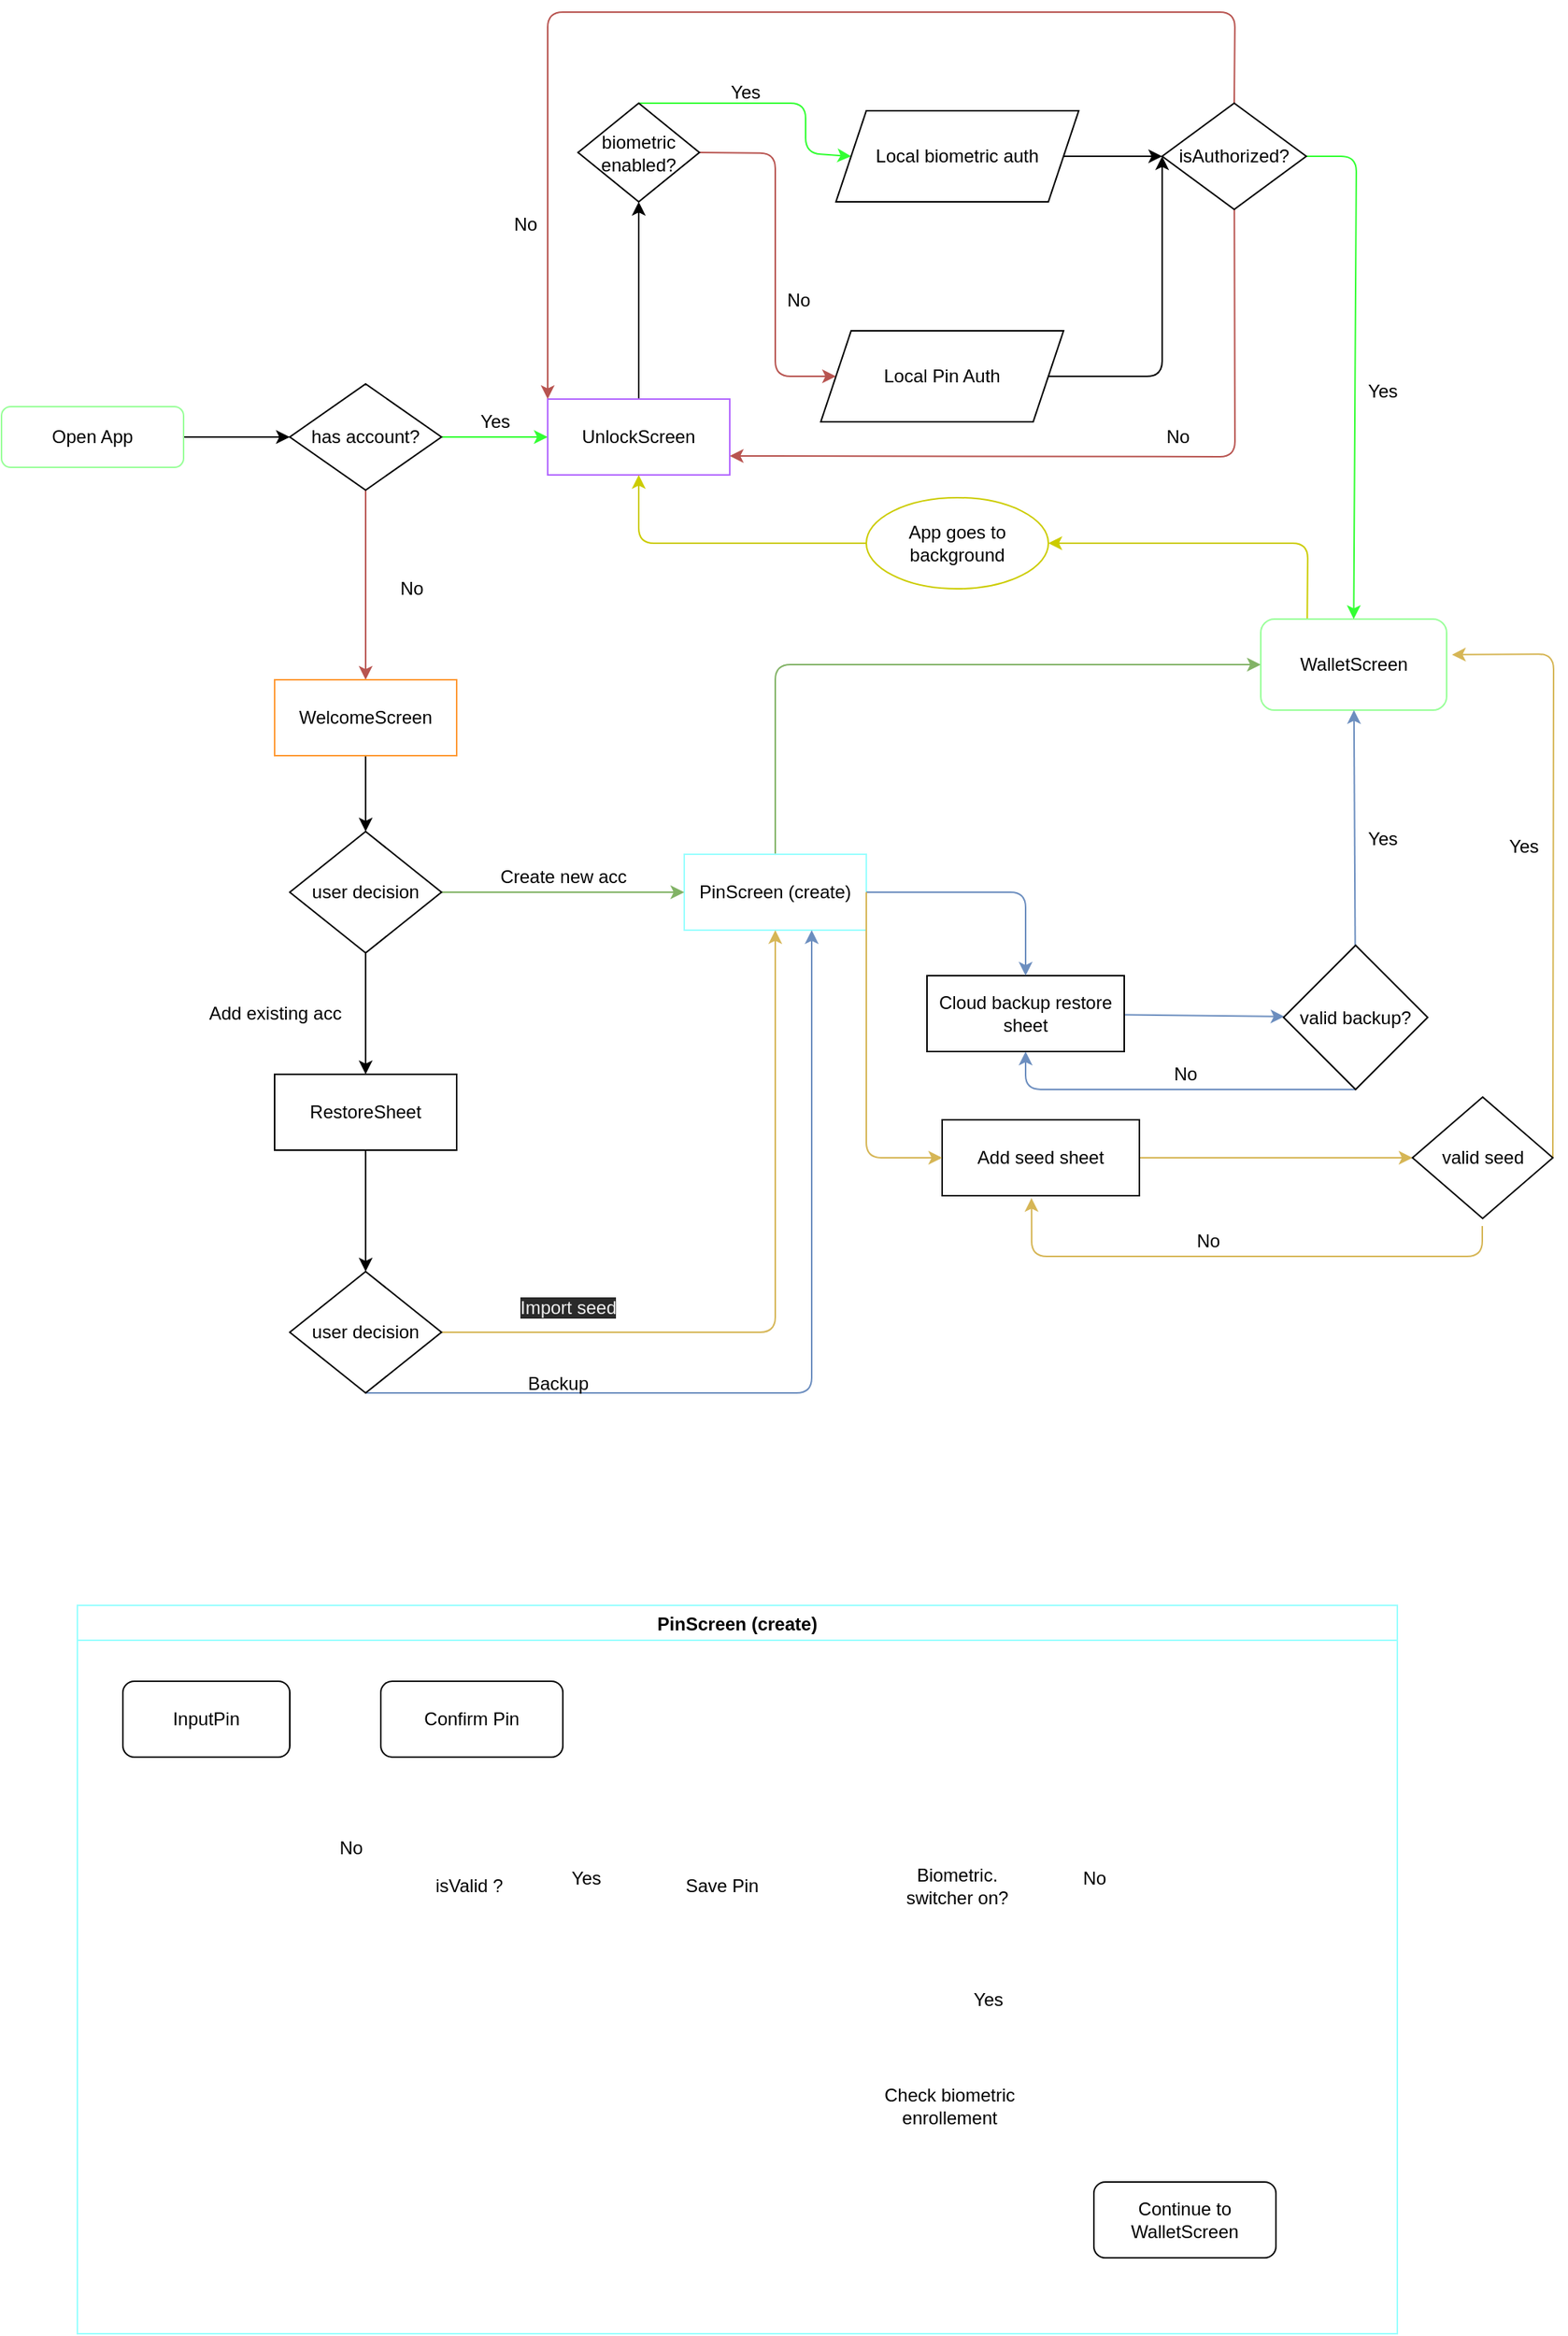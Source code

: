 <mxfile>
    <diagram id="BcZ6OhFa7y1j6hDmVXnf" name="Page-1">
        <mxGraphModel dx="938" dy="1802" grid="1" gridSize="10" guides="1" tooltips="1" connect="1" arrows="1" fold="1" page="1" pageScale="1" pageWidth="850" pageHeight="1100" background="none" math="0" shadow="0">
            <root>
                <mxCell id="0"/>
                <mxCell id="1" parent="0"/>
                <mxCell id="15" style="edgeStyle=none;html=1;exitX=1;exitY=0.5;exitDx=0;exitDy=0;" edge="1" parent="1" source="12" target="13">
                    <mxGeometry relative="1" as="geometry"/>
                </mxCell>
                <mxCell id="12" value="Open App" style="rounded=1;whiteSpace=wrap;html=1;fillColor=none;strokeColor=#99FF99;" vertex="1" parent="1">
                    <mxGeometry x="40" y="80" width="120" height="40" as="geometry"/>
                </mxCell>
                <mxCell id="16" style="edgeStyle=none;html=1;exitX=1;exitY=0.5;exitDx=0;exitDy=0;entryX=0;entryY=0.5;entryDx=0;entryDy=0;strokeColor=#33FF33;" edge="1" parent="1" source="13" target="14">
                    <mxGeometry relative="1" as="geometry">
                        <mxPoint x="390" y="100" as="targetPoint"/>
                    </mxGeometry>
                </mxCell>
                <mxCell id="17" style="edgeStyle=none;html=1;exitX=0.5;exitY=1;exitDx=0;exitDy=0;entryX=0.5;entryY=0;entryDx=0;entryDy=0;fillColor=#f8cecc;strokeColor=#b85450;" edge="1" parent="1" source="13">
                    <mxGeometry relative="1" as="geometry">
                        <mxPoint x="280" y="260" as="targetPoint"/>
                    </mxGeometry>
                </mxCell>
                <mxCell id="13" value="has account?" style="rhombus;whiteSpace=wrap;html=1;fillColor=none;" vertex="1" parent="1">
                    <mxGeometry x="230" y="65" width="100" height="70" as="geometry"/>
                </mxCell>
                <mxCell id="63" style="edgeStyle=none;html=1;entryX=0.5;entryY=1;entryDx=0;entryDy=0;" edge="1" parent="1" source="14" target="62">
                    <mxGeometry relative="1" as="geometry"/>
                </mxCell>
                <mxCell id="14" value="UnlockScreen" style="rounded=0;whiteSpace=wrap;html=1;fillColor=none;strokeColor=#B266FF;" vertex="1" parent="1">
                    <mxGeometry x="400" y="75" width="120" height="50" as="geometry"/>
                </mxCell>
                <mxCell id="18" value="Yes" style="text;html=1;align=center;verticalAlign=middle;resizable=0;points=[];autosize=1;strokeColor=none;fillColor=none;" vertex="1" parent="1">
                    <mxGeometry x="345" y="80" width="40" height="20" as="geometry"/>
                </mxCell>
                <mxCell id="19" value="No" style="text;html=1;align=center;verticalAlign=middle;resizable=0;points=[];autosize=1;strokeColor=none;fillColor=none;" vertex="1" parent="1">
                    <mxGeometry x="295" y="190" width="30" height="20" as="geometry"/>
                </mxCell>
                <mxCell id="34" style="edgeStyle=none;html=1;entryX=0.5;entryY=0;entryDx=0;entryDy=0;" edge="1" parent="1" source="20" target="26">
                    <mxGeometry relative="1" as="geometry"/>
                </mxCell>
                <mxCell id="20" value="WelcomeScreen" style="rounded=0;whiteSpace=wrap;html=1;fillColor=none;strokeColor=#FF9933;" vertex="1" parent="1">
                    <mxGeometry x="220" y="260" width="120" height="50" as="geometry"/>
                </mxCell>
                <mxCell id="55" style="edgeStyle=none;html=1;entryX=0;entryY=0.5;entryDx=0;entryDy=0;fillColor=#d5e8d4;strokeColor=#82b366;" edge="1" parent="1" source="23" target="58">
                    <mxGeometry relative="1" as="geometry">
                        <mxPoint x="550" y="280" as="targetPoint"/>
                        <Array as="points">
                            <mxPoint x="550" y="250"/>
                        </Array>
                    </mxGeometry>
                </mxCell>
                <mxCell id="23" value="PinScreen (create)" style="rounded=0;whiteSpace=wrap;html=1;fillColor=none;strokeColor=#99FFFF;" vertex="1" parent="1">
                    <mxGeometry x="490" y="375" width="120" height="50" as="geometry"/>
                </mxCell>
                <mxCell id="40" style="edgeStyle=none;html=1;entryX=0.5;entryY=0;entryDx=0;entryDy=0;" edge="1" parent="1" source="24">
                    <mxGeometry relative="1" as="geometry">
                        <mxPoint x="280" y="650" as="targetPoint"/>
                    </mxGeometry>
                </mxCell>
                <mxCell id="24" value="RestoreSheet" style="rounded=0;whiteSpace=wrap;html=1;fillColor=none;" vertex="1" parent="1">
                    <mxGeometry x="220" y="520" width="120" height="50" as="geometry"/>
                </mxCell>
                <mxCell id="32" style="edgeStyle=none;html=1;entryX=0;entryY=0.5;entryDx=0;entryDy=0;fillColor=#d5e8d4;strokeColor=#82b366;" edge="1" parent="1" source="26" target="23">
                    <mxGeometry relative="1" as="geometry"/>
                </mxCell>
                <mxCell id="33" style="edgeStyle=none;html=1;" edge="1" parent="1" source="26" target="24">
                    <mxGeometry relative="1" as="geometry"/>
                </mxCell>
                <mxCell id="26" value="user decision" style="rhombus;whiteSpace=wrap;html=1;fillColor=none;" vertex="1" parent="1">
                    <mxGeometry x="230" y="360" width="100" height="80" as="geometry"/>
                </mxCell>
                <mxCell id="36" value="Create new acc" style="text;html=1;align=center;verticalAlign=middle;resizable=0;points=[];autosize=1;strokeColor=none;fillColor=none;" vertex="1" parent="1">
                    <mxGeometry x="360" y="380" width="100" height="20" as="geometry"/>
                </mxCell>
                <mxCell id="38" value="Add existing acc" style="text;html=1;align=center;verticalAlign=middle;resizable=0;points=[];autosize=1;strokeColor=none;fillColor=none;" vertex="1" parent="1">
                    <mxGeometry x="170" y="470" width="100" height="20" as="geometry"/>
                </mxCell>
                <mxCell id="43" style="edgeStyle=none;html=1;exitX=1;exitY=0.5;exitDx=0;exitDy=0;fillColor=#fff2cc;strokeColor=#d6b656;" edge="1" parent="1" source="41" target="23">
                    <mxGeometry relative="1" as="geometry">
                        <mxPoint x="430" y="750" as="targetPoint"/>
                        <Array as="points">
                            <mxPoint x="500" y="690"/>
                            <mxPoint x="550" y="690"/>
                        </Array>
                    </mxGeometry>
                </mxCell>
                <mxCell id="46" style="edgeStyle=none;html=1;entryX=0.7;entryY=1;entryDx=0;entryDy=0;exitX=0.5;exitY=1;exitDx=0;exitDy=0;fillColor=#dae8fc;strokeColor=#6c8ebf;entryPerimeter=0;" edge="1" parent="1" source="41" target="23">
                    <mxGeometry relative="1" as="geometry">
                        <Array as="points">
                            <mxPoint x="574" y="730"/>
                        </Array>
                    </mxGeometry>
                </mxCell>
                <mxCell id="41" value="user decision" style="rhombus;whiteSpace=wrap;html=1;fillColor=none;" vertex="1" parent="1">
                    <mxGeometry x="230" y="650" width="100" height="80" as="geometry"/>
                </mxCell>
                <mxCell id="44" value="&lt;meta charset=&quot;utf-8&quot;&gt;&lt;span style=&quot;color: rgb(240, 240, 240); font-family: helvetica; font-size: 12px; font-style: normal; font-weight: 400; letter-spacing: normal; text-align: center; text-indent: 0px; text-transform: none; word-spacing: 0px; background-color: rgb(42, 42, 42); display: inline; float: none;&quot;&gt;Import seed&lt;/span&gt;" style="text;whiteSpace=wrap;html=1;" vertex="1" parent="1">
                    <mxGeometry x="380" y="660" width="90" height="30" as="geometry"/>
                </mxCell>
                <mxCell id="131" value="" style="edgeStyle=none;html=1;fillColor=#dae8fc;strokeColor=#6c8ebf;" edge="1" parent="1" source="45" target="130">
                    <mxGeometry relative="1" as="geometry"/>
                </mxCell>
                <mxCell id="45" value="Cloud backup restore sheet" style="rounded=0;whiteSpace=wrap;html=1;fillColor=none;" vertex="1" parent="1">
                    <mxGeometry x="650" y="455" width="130" height="50" as="geometry"/>
                </mxCell>
                <mxCell id="49" value="&lt;div style=&quot;text-align: center&quot;&gt;&lt;span&gt;&lt;font face=&quot;helvetica&quot;&gt;Backup&lt;/font&gt;&lt;/span&gt;&lt;/div&gt;" style="text;whiteSpace=wrap;html=1;" vertex="1" parent="1">
                    <mxGeometry x="385" y="710" width="90" height="30" as="geometry"/>
                </mxCell>
                <mxCell id="51" style="edgeStyle=none;html=1;entryX=0.5;entryY=0;entryDx=0;entryDy=0;exitX=1;exitY=0.5;exitDx=0;exitDy=0;fillColor=#dae8fc;strokeColor=#6c8ebf;" edge="1" parent="1" source="23" target="45">
                    <mxGeometry relative="1" as="geometry">
                        <mxPoint x="290" y="740" as="sourcePoint"/>
                        <mxPoint x="584" y="435" as="targetPoint"/>
                        <Array as="points">
                            <mxPoint x="715" y="400"/>
                        </Array>
                    </mxGeometry>
                </mxCell>
                <mxCell id="138" style="edgeStyle=none;html=1;exitX=1;exitY=0.5;exitDx=0;exitDy=0;entryX=0;entryY=0.5;entryDx=0;entryDy=0;strokeColor=#d6b656;fillColor=#fff2cc;" edge="1" parent="1" source="52" target="136">
                    <mxGeometry relative="1" as="geometry"/>
                </mxCell>
                <mxCell id="52" value="Add seed sheet" style="rounded=0;whiteSpace=wrap;html=1;fillColor=none;" vertex="1" parent="1">
                    <mxGeometry x="660" y="550" width="130" height="50" as="geometry"/>
                </mxCell>
                <mxCell id="54" style="edgeStyle=none;html=1;fillColor=#fff2cc;strokeColor=#d6b656;entryX=0;entryY=0.5;entryDx=0;entryDy=0;exitX=1;exitY=0.5;exitDx=0;exitDy=0;" edge="1" parent="1" source="23" target="52">
                    <mxGeometry relative="1" as="geometry">
                        <mxPoint x="340" y="700" as="sourcePoint"/>
                        <mxPoint x="560" y="435" as="targetPoint"/>
                        <Array as="points">
                            <mxPoint x="610" y="575"/>
                        </Array>
                    </mxGeometry>
                </mxCell>
                <mxCell id="162" style="edgeStyle=none;html=1;exitX=0.25;exitY=0;exitDx=0;exitDy=0;entryX=1;entryY=0.5;entryDx=0;entryDy=0;strokeColor=#CCCC00;fillColor=#ffe6cc;" edge="1" parent="1" source="58" target="160">
                    <mxGeometry relative="1" as="geometry">
                        <Array as="points">
                            <mxPoint x="901" y="170"/>
                        </Array>
                    </mxGeometry>
                </mxCell>
                <mxCell id="58" value="WalletScreen" style="rounded=1;whiteSpace=wrap;html=1;fillColor=none;strokeColor=#99FF99;" vertex="1" parent="1">
                    <mxGeometry x="870" y="220" width="122.5" height="60" as="geometry"/>
                </mxCell>
                <mxCell id="144" style="edgeStyle=none;html=1;entryX=0;entryY=0.5;entryDx=0;entryDy=0;strokeColor=#33FF33;exitX=0.5;exitY=0;exitDx=0;exitDy=0;" edge="1" parent="1" source="62" target="143">
                    <mxGeometry relative="1" as="geometry">
                        <Array as="points">
                            <mxPoint x="530" y="-120"/>
                            <mxPoint x="570" y="-120"/>
                            <mxPoint x="570" y="-87"/>
                        </Array>
                    </mxGeometry>
                </mxCell>
                <mxCell id="150" style="edgeStyle=none;html=1;entryX=0;entryY=0;entryDx=0;entryDy=0;strokeColor=#b85450;exitX=0.5;exitY=0;exitDx=0;exitDy=0;fillColor=#f8cecc;" edge="1" parent="1" source="146" target="14">
                    <mxGeometry relative="1" as="geometry">
                        <mxPoint x="853" y="-180" as="sourcePoint"/>
                        <Array as="points">
                            <mxPoint x="853" y="-180"/>
                            <mxPoint x="400" y="-180"/>
                        </Array>
                    </mxGeometry>
                </mxCell>
                <mxCell id="154" style="edgeStyle=none;html=1;exitX=1;exitY=0.5;exitDx=0;exitDy=0;entryX=0;entryY=0.5;entryDx=0;entryDy=0;strokeColor=#b85450;fillColor=#f8cecc;" edge="1" parent="1" source="62" target="153">
                    <mxGeometry relative="1" as="geometry">
                        <Array as="points">
                            <mxPoint x="550" y="-87"/>
                            <mxPoint x="550" y="60"/>
                        </Array>
                    </mxGeometry>
                </mxCell>
                <mxCell id="62" value="biometric enabled?" style="rhombus;whiteSpace=wrap;html=1;fillColor=none;" vertex="1" parent="1">
                    <mxGeometry x="420" y="-120" width="80" height="65" as="geometry"/>
                </mxCell>
                <mxCell id="132" style="edgeStyle=none;html=1;fillColor=#dae8fc;strokeColor=#6c8ebf;" edge="1" parent="1" source="130" target="58">
                    <mxGeometry relative="1" as="geometry"/>
                </mxCell>
                <mxCell id="134" style="edgeStyle=none;html=1;entryX=0.5;entryY=1;entryDx=0;entryDy=0;exitX=0.5;exitY=1;exitDx=0;exitDy=0;fillColor=#dae8fc;strokeColor=#6c8ebf;" edge="1" parent="1" source="130" target="45">
                    <mxGeometry relative="1" as="geometry">
                        <Array as="points">
                            <mxPoint x="830" y="530"/>
                            <mxPoint x="715" y="530"/>
                        </Array>
                    </mxGeometry>
                </mxCell>
                <mxCell id="130" value="valid backup?" style="rhombus;whiteSpace=wrap;html=1;rounded=0;fillColor=none;" vertex="1" parent="1">
                    <mxGeometry x="885" y="435" width="95" height="95" as="geometry"/>
                </mxCell>
                <mxCell id="133" value="Yes" style="text;html=1;align=center;verticalAlign=middle;resizable=0;points=[];autosize=1;strokeColor=none;fillColor=none;" vertex="1" parent="1">
                    <mxGeometry x="930" y="355" width="40" height="20" as="geometry"/>
                </mxCell>
                <mxCell id="135" value="No" style="text;html=1;align=center;verticalAlign=middle;resizable=0;points=[];autosize=1;strokeColor=none;fillColor=none;" vertex="1" parent="1">
                    <mxGeometry x="805" y="510" width="30" height="20" as="geometry"/>
                </mxCell>
                <mxCell id="139" style="edgeStyle=none;html=1;exitX=1;exitY=0.5;exitDx=0;exitDy=0;entryX=1.029;entryY=0.391;entryDx=0;entryDy=0;entryPerimeter=0;strokeColor=#d6b656;fillColor=#fff2cc;" edge="1" parent="1" source="136" target="58">
                    <mxGeometry relative="1" as="geometry">
                        <Array as="points">
                            <mxPoint x="1063" y="243"/>
                        </Array>
                    </mxGeometry>
                </mxCell>
                <mxCell id="140" style="edgeStyle=none;html=1;entryX=0.453;entryY=1.031;entryDx=0;entryDy=0;entryPerimeter=0;strokeColor=#d6b656;fillColor=#fff2cc;" edge="1" parent="1" target="52">
                    <mxGeometry relative="1" as="geometry">
                        <mxPoint x="1016" y="620" as="sourcePoint"/>
                        <Array as="points">
                            <mxPoint x="1016" y="640"/>
                            <mxPoint x="930" y="640"/>
                            <mxPoint x="850" y="640"/>
                            <mxPoint x="719" y="640"/>
                        </Array>
                    </mxGeometry>
                </mxCell>
                <mxCell id="136" value="valid seed" style="rhombus;whiteSpace=wrap;html=1;rounded=0;fillColor=none;" vertex="1" parent="1">
                    <mxGeometry x="970" y="535" width="92.5" height="80" as="geometry"/>
                </mxCell>
                <mxCell id="141" value="Yes" style="text;html=1;align=center;verticalAlign=middle;resizable=0;points=[];autosize=1;strokeColor=none;fillColor=none;" vertex="1" parent="1">
                    <mxGeometry x="1022.5" y="360" width="40" height="20" as="geometry"/>
                </mxCell>
                <mxCell id="142" value="No" style="text;html=1;align=center;verticalAlign=middle;resizable=0;points=[];autosize=1;strokeColor=none;fillColor=none;" vertex="1" parent="1">
                    <mxGeometry x="820" y="620" width="30" height="20" as="geometry"/>
                </mxCell>
                <mxCell id="147" style="edgeStyle=none;html=1;exitX=1;exitY=0.5;exitDx=0;exitDy=0;entryX=0;entryY=0.5;entryDx=0;entryDy=0;" edge="1" parent="1" source="143" target="146">
                    <mxGeometry relative="1" as="geometry"/>
                </mxCell>
                <mxCell id="143" value="Local biometric auth" style="shape=parallelogram;perimeter=parallelogramPerimeter;whiteSpace=wrap;html=1;fixedSize=1;fillColor=none;" vertex="1" parent="1">
                    <mxGeometry x="590" y="-115" width="160" height="60" as="geometry"/>
                </mxCell>
                <mxCell id="145" value="Yes" style="text;html=1;align=center;verticalAlign=middle;resizable=0;points=[];autosize=1;strokeColor=none;fillColor=none;" vertex="1" parent="1">
                    <mxGeometry x="510" y="-137.5" width="40" height="20" as="geometry"/>
                </mxCell>
                <mxCell id="148" style="edgeStyle=none;html=1;entryX=0.5;entryY=0;entryDx=0;entryDy=0;strokeColor=#33FF33;exitX=1;exitY=0.5;exitDx=0;exitDy=0;" edge="1" parent="1" source="146" target="58">
                    <mxGeometry relative="1" as="geometry">
                        <Array as="points">
                            <mxPoint x="933" y="-85"/>
                        </Array>
                    </mxGeometry>
                </mxCell>
                <mxCell id="159" style="edgeStyle=none;html=1;entryX=1;entryY=0.75;entryDx=0;entryDy=0;strokeColor=#b85450;fillColor=#f8cecc;" edge="1" parent="1" source="146" target="14">
                    <mxGeometry relative="1" as="geometry">
                        <Array as="points">
                            <mxPoint x="853" y="113"/>
                        </Array>
                    </mxGeometry>
                </mxCell>
                <mxCell id="146" value="isAuthorized?" style="rhombus;whiteSpace=wrap;html=1;fillColor=none;" vertex="1" parent="1">
                    <mxGeometry x="805" y="-120" width="95" height="70" as="geometry"/>
                </mxCell>
                <mxCell id="149" value="Yes" style="text;html=1;align=center;verticalAlign=middle;resizable=0;points=[];autosize=1;strokeColor=none;fillColor=none;" vertex="1" parent="1">
                    <mxGeometry x="930" y="60" width="40" height="20" as="geometry"/>
                </mxCell>
                <mxCell id="151" value="No" style="text;html=1;align=center;verticalAlign=middle;resizable=0;points=[];autosize=1;strokeColor=none;fillColor=none;" vertex="1" parent="1">
                    <mxGeometry x="370" y="-50" width="30" height="20" as="geometry"/>
                </mxCell>
                <mxCell id="157" style="edgeStyle=none;html=1;exitX=1;exitY=0.5;exitDx=0;exitDy=0;entryX=0;entryY=0.5;entryDx=0;entryDy=0;" edge="1" parent="1" source="153" target="146">
                    <mxGeometry relative="1" as="geometry">
                        <Array as="points">
                            <mxPoint x="805" y="60"/>
                        </Array>
                    </mxGeometry>
                </mxCell>
                <mxCell id="153" value="Local Pin Auth" style="shape=parallelogram;perimeter=parallelogramPerimeter;whiteSpace=wrap;html=1;fixedSize=1;fillColor=none;" vertex="1" parent="1">
                    <mxGeometry x="580" y="30" width="160" height="60" as="geometry"/>
                </mxCell>
                <mxCell id="155" value="No" style="text;html=1;align=center;verticalAlign=middle;resizable=0;points=[];autosize=1;strokeColor=none;fillColor=none;" vertex="1" parent="1">
                    <mxGeometry x="550" width="30" height="20" as="geometry"/>
                </mxCell>
                <mxCell id="158" value="No" style="text;html=1;align=center;verticalAlign=middle;resizable=0;points=[];autosize=1;strokeColor=none;fillColor=none;" vertex="1" parent="1">
                    <mxGeometry x="800" y="90" width="30" height="20" as="geometry"/>
                </mxCell>
                <mxCell id="164" style="edgeStyle=none;html=1;exitX=0;exitY=0.5;exitDx=0;exitDy=0;entryX=0.5;entryY=1;entryDx=0;entryDy=0;strokeColor=#CCCC00;" edge="1" parent="1" source="160" target="14">
                    <mxGeometry relative="1" as="geometry">
                        <Array as="points">
                            <mxPoint x="460" y="170"/>
                        </Array>
                    </mxGeometry>
                </mxCell>
                <mxCell id="160" value="App goes to background" style="ellipse;whiteSpace=wrap;html=1;fillColor=none;strokeColor=#CCCC00;" vertex="1" parent="1">
                    <mxGeometry x="610" y="140" width="120" height="60" as="geometry"/>
                </mxCell>
                <mxCell id="166" value="PinScreen (create)" style="swimlane;strokeColor=#99FFFF;" vertex="1" parent="1">
                    <mxGeometry x="90" y="870" width="870" height="480" as="geometry"/>
                </mxCell>
                <mxCell id="179" value="" style="edgeStyle=none;html=1;strokeColor=#FFFFFF;" edge="1" parent="166" source="171" target="178">
                    <mxGeometry relative="1" as="geometry"/>
                </mxCell>
                <mxCell id="171" value="InputPin" style="rounded=1;whiteSpace=wrap;html=1;fillColor=none;" vertex="1" parent="166">
                    <mxGeometry x="30" y="50" width="110" height="50" as="geometry"/>
                </mxCell>
                <mxCell id="173" value="isValid ?&amp;nbsp;" style="rhombus;whiteSpace=wrap;html=1;strokeColor=#FFFFFF;" vertex="1" parent="166">
                    <mxGeometry x="220" y="150" width="80" height="70" as="geometry"/>
                </mxCell>
                <mxCell id="193" style="edgeStyle=none;html=1;exitX=1;exitY=0.5;exitDx=0;exitDy=0;entryX=0;entryY=0.5;entryDx=0;entryDy=0;strokeColor=#FFFFFF;" edge="1" parent="166" source="177" target="190">
                    <mxGeometry relative="1" as="geometry"/>
                </mxCell>
                <mxCell id="177" value="Save Pin" style="shape=parallelogram;perimeter=parallelogramPerimeter;whiteSpace=wrap;html=1;fixedSize=1;strokeColor=#FFFFFF;" vertex="1" parent="166">
                    <mxGeometry x="370" y="160" width="110" height="50" as="geometry"/>
                </mxCell>
                <mxCell id="180" value="" style="edgeStyle=none;html=1;strokeColor=#FFFFFF;" edge="1" parent="166" source="178" target="173">
                    <mxGeometry relative="1" as="geometry"/>
                </mxCell>
                <mxCell id="178" value="Confirm Pin" style="rounded=1;whiteSpace=wrap;html=1;fillColor=none;" vertex="1" parent="166">
                    <mxGeometry x="200" y="50" width="120" height="50" as="geometry"/>
                </mxCell>
                <mxCell id="200" style="edgeStyle=none;html=1;entryX=0;entryY=0.5;entryDx=0;entryDy=0;strokeColor=#FFFFFF;" edge="1" parent="166" source="189" target="194">
                    <mxGeometry relative="1" as="geometry">
                        <Array as="points">
                            <mxPoint x="575" y="405"/>
                        </Array>
                    </mxGeometry>
                </mxCell>
                <mxCell id="189" value="Check biometric enrollement" style="shape=parallelogram;perimeter=parallelogramPerimeter;whiteSpace=wrap;html=1;fixedSize=1;strokeColor=#FFFFFF;" vertex="1" parent="166">
                    <mxGeometry x="510" y="300" width="130" height="60" as="geometry"/>
                </mxCell>
                <mxCell id="191" style="edgeStyle=none;html=1;strokeColor=#FFFFFF;" edge="1" parent="166" source="190" target="189">
                    <mxGeometry relative="1" as="geometry"/>
                </mxCell>
                <mxCell id="201" style="edgeStyle=none;html=1;entryX=0.5;entryY=0;entryDx=0;entryDy=0;strokeColor=#FFFFFF;" edge="1" parent="166" source="190" target="194">
                    <mxGeometry relative="1" as="geometry">
                        <Array as="points">
                            <mxPoint x="730" y="185"/>
                        </Array>
                    </mxGeometry>
                </mxCell>
                <mxCell id="190" value="Biometric. switcher on?" style="rhombus;whiteSpace=wrap;html=1;strokeColor=#FFFFFF;" vertex="1" parent="166">
                    <mxGeometry x="530" y="150" width="100" height="70" as="geometry"/>
                </mxCell>
                <mxCell id="194" value="Continue to WalletScreen" style="rounded=1;whiteSpace=wrap;html=1;fillColor=none;" vertex="1" parent="166">
                    <mxGeometry x="670" y="380" width="120" height="50" as="geometry"/>
                </mxCell>
                <mxCell id="198" value="Yes" style="text;html=1;align=center;verticalAlign=middle;resizable=0;points=[];autosize=1;strokeColor=none;fillColor=none;" vertex="1" parent="166">
                    <mxGeometry x="315" y="170" width="40" height="20" as="geometry"/>
                </mxCell>
                <mxCell id="202" value="No" style="text;html=1;align=center;verticalAlign=middle;resizable=0;points=[];autosize=1;strokeColor=none;fillColor=none;" vertex="1" parent="166">
                    <mxGeometry x="655" y="170" width="30" height="20" as="geometry"/>
                </mxCell>
                <mxCell id="199" value="Yes&lt;br&gt;" style="text;html=1;align=center;verticalAlign=middle;resizable=0;points=[];autosize=1;strokeColor=none;fillColor=none;" vertex="1" parent="166">
                    <mxGeometry x="580" y="250" width="40" height="20" as="geometry"/>
                </mxCell>
                <mxCell id="183" style="edgeStyle=none;html=1;exitX=1;exitY=0.5;exitDx=0;exitDy=0;strokeColor=#FFFFFF;" edge="1" parent="1" source="173">
                    <mxGeometry relative="1" as="geometry">
                        <mxPoint x="460" y="1055" as="targetPoint"/>
                    </mxGeometry>
                </mxCell>
                <mxCell id="196" style="edgeStyle=none;html=1;exitX=0;exitY=0.5;exitDx=0;exitDy=0;strokeColor=#FFFFFF;" edge="1" parent="1" source="173">
                    <mxGeometry relative="1" as="geometry">
                        <mxPoint x="280" y="940" as="targetPoint"/>
                        <Array as="points">
                            <mxPoint x="280" y="1055"/>
                        </Array>
                    </mxGeometry>
                </mxCell>
                <mxCell id="197" value="No" style="text;html=1;align=center;verticalAlign=middle;resizable=0;points=[];autosize=1;strokeColor=none;fillColor=none;" vertex="1" parent="1">
                    <mxGeometry x="255" y="1020" width="30" height="20" as="geometry"/>
                </mxCell>
            </root>
        </mxGraphModel>
    </diagram>
</mxfile>